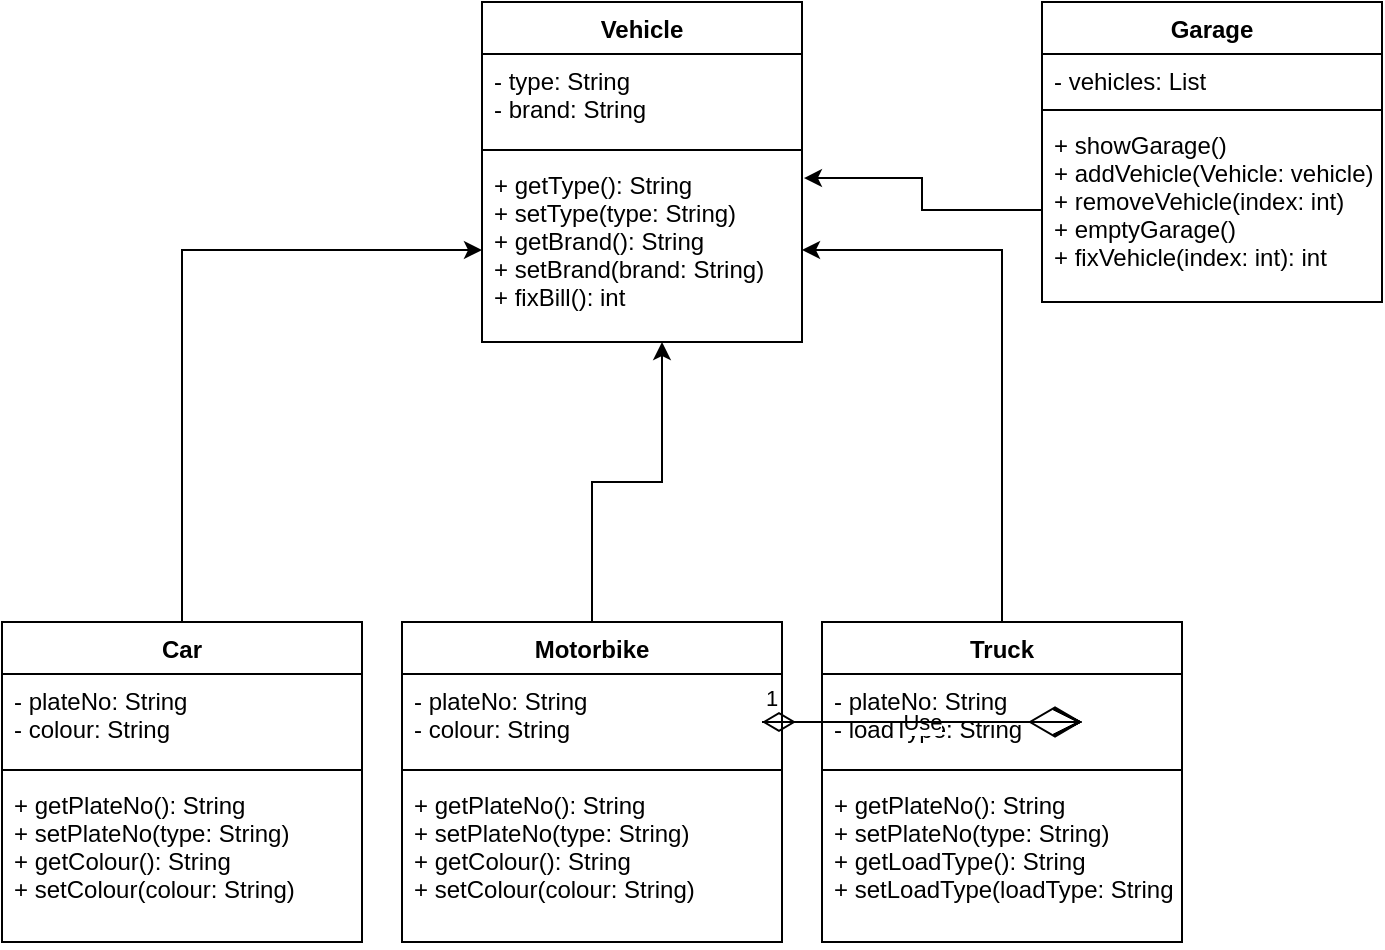 <mxfile version="14.8.3" type="github">
  <diagram id="C5RBs43oDa-KdzZeNtuy" name="Page-1">
    <mxGraphModel dx="1426" dy="825" grid="1" gridSize="10" guides="1" tooltips="1" connect="1" arrows="1" fold="1" page="1" pageScale="1" pageWidth="827" pageHeight="1169" math="0" shadow="0">
      <root>
        <mxCell id="WIyWlLk6GJQsqaUBKTNV-0" />
        <mxCell id="WIyWlLk6GJQsqaUBKTNV-1" parent="WIyWlLk6GJQsqaUBKTNV-0" />
        <mxCell id="edBZbWBzAYMaHG1XOhEO-5" value="Vehicle" style="swimlane;fontStyle=1;align=center;verticalAlign=top;childLayout=stackLayout;horizontal=1;startSize=26;horizontalStack=0;resizeParent=1;resizeParentMax=0;resizeLast=0;collapsible=1;marginBottom=0;" vertex="1" parent="WIyWlLk6GJQsqaUBKTNV-1">
          <mxGeometry x="270" y="60" width="160" height="170" as="geometry" />
        </mxCell>
        <mxCell id="edBZbWBzAYMaHG1XOhEO-6" value="- type: String&#xa;- brand: String" style="text;strokeColor=none;fillColor=none;align=left;verticalAlign=top;spacingLeft=4;spacingRight=4;overflow=hidden;rotatable=0;points=[[0,0.5],[1,0.5]];portConstraint=eastwest;" vertex="1" parent="edBZbWBzAYMaHG1XOhEO-5">
          <mxGeometry y="26" width="160" height="44" as="geometry" />
        </mxCell>
        <mxCell id="edBZbWBzAYMaHG1XOhEO-7" value="" style="line;strokeWidth=1;fillColor=none;align=left;verticalAlign=middle;spacingTop=-1;spacingLeft=3;spacingRight=3;rotatable=0;labelPosition=right;points=[];portConstraint=eastwest;" vertex="1" parent="edBZbWBzAYMaHG1XOhEO-5">
          <mxGeometry y="70" width="160" height="8" as="geometry" />
        </mxCell>
        <mxCell id="edBZbWBzAYMaHG1XOhEO-8" value="+ getType(): String&#xa;+ setType(type: String)&#xa;+ getBrand(): String&#xa;+ setBrand(brand: String)&#xa;+ fixBill(): int" style="text;strokeColor=none;fillColor=none;align=left;verticalAlign=top;spacingLeft=4;spacingRight=4;overflow=hidden;rotatable=0;points=[[0,0.5],[1,0.5]];portConstraint=eastwest;" vertex="1" parent="edBZbWBzAYMaHG1XOhEO-5">
          <mxGeometry y="78" width="160" height="92" as="geometry" />
        </mxCell>
        <mxCell id="edBZbWBzAYMaHG1XOhEO-29" style="edgeStyle=orthogonalEdgeStyle;rounded=0;orthogonalLoop=1;jettySize=auto;html=1;exitX=0.5;exitY=0;exitDx=0;exitDy=0;" edge="1" parent="WIyWlLk6GJQsqaUBKTNV-1" source="edBZbWBzAYMaHG1XOhEO-9" target="edBZbWBzAYMaHG1XOhEO-8">
          <mxGeometry relative="1" as="geometry">
            <Array as="points">
              <mxPoint x="325" y="300" />
              <mxPoint x="360" y="300" />
            </Array>
          </mxGeometry>
        </mxCell>
        <mxCell id="edBZbWBzAYMaHG1XOhEO-9" value="Motorbike" style="swimlane;fontStyle=1;align=center;verticalAlign=top;childLayout=stackLayout;horizontal=1;startSize=26;horizontalStack=0;resizeParent=1;resizeParentMax=0;resizeLast=0;collapsible=1;marginBottom=0;" vertex="1" parent="WIyWlLk6GJQsqaUBKTNV-1">
          <mxGeometry x="230" y="370" width="190" height="160" as="geometry" />
        </mxCell>
        <mxCell id="edBZbWBzAYMaHG1XOhEO-10" value="- plateNo: String&#xa;- colour: String" style="text;strokeColor=none;fillColor=none;align=left;verticalAlign=top;spacingLeft=4;spacingRight=4;overflow=hidden;rotatable=0;points=[[0,0.5],[1,0.5]];portConstraint=eastwest;" vertex="1" parent="edBZbWBzAYMaHG1XOhEO-9">
          <mxGeometry y="26" width="190" height="44" as="geometry" />
        </mxCell>
        <mxCell id="edBZbWBzAYMaHG1XOhEO-11" value="" style="line;strokeWidth=1;fillColor=none;align=left;verticalAlign=middle;spacingTop=-1;spacingLeft=3;spacingRight=3;rotatable=0;labelPosition=right;points=[];portConstraint=eastwest;" vertex="1" parent="edBZbWBzAYMaHG1XOhEO-9">
          <mxGeometry y="70" width="190" height="8" as="geometry" />
        </mxCell>
        <mxCell id="edBZbWBzAYMaHG1XOhEO-12" value="+ getPlateNo(): String&#xa;+ setPlateNo(type: String)&#xa;+ getColour(): String&#xa;+ setColour(colour: String)&#xa;" style="text;strokeColor=none;fillColor=none;align=left;verticalAlign=top;spacingLeft=4;spacingRight=4;overflow=hidden;rotatable=0;points=[[0,0.5],[1,0.5]];portConstraint=eastwest;" vertex="1" parent="edBZbWBzAYMaHG1XOhEO-9">
          <mxGeometry y="78" width="190" height="82" as="geometry" />
        </mxCell>
        <mxCell id="edBZbWBzAYMaHG1XOhEO-27" style="edgeStyle=orthogonalEdgeStyle;rounded=0;orthogonalLoop=1;jettySize=auto;html=1;" edge="1" parent="WIyWlLk6GJQsqaUBKTNV-1" source="edBZbWBzAYMaHG1XOhEO-13" target="edBZbWBzAYMaHG1XOhEO-8">
          <mxGeometry relative="1" as="geometry">
            <mxPoint x="120" y="160" as="targetPoint" />
          </mxGeometry>
        </mxCell>
        <mxCell id="edBZbWBzAYMaHG1XOhEO-13" value="Car" style="swimlane;fontStyle=1;align=center;verticalAlign=top;childLayout=stackLayout;horizontal=1;startSize=26;horizontalStack=0;resizeParent=1;resizeParentMax=0;resizeLast=0;collapsible=1;marginBottom=0;" vertex="1" parent="WIyWlLk6GJQsqaUBKTNV-1">
          <mxGeometry x="30" y="370" width="180" height="160" as="geometry" />
        </mxCell>
        <mxCell id="edBZbWBzAYMaHG1XOhEO-14" value="- plateNo: String&#xa;- colour: String" style="text;strokeColor=none;fillColor=none;align=left;verticalAlign=top;spacingLeft=4;spacingRight=4;overflow=hidden;rotatable=0;points=[[0,0.5],[1,0.5]];portConstraint=eastwest;" vertex="1" parent="edBZbWBzAYMaHG1XOhEO-13">
          <mxGeometry y="26" width="180" height="44" as="geometry" />
        </mxCell>
        <mxCell id="edBZbWBzAYMaHG1XOhEO-15" value="" style="line;strokeWidth=1;fillColor=none;align=left;verticalAlign=middle;spacingTop=-1;spacingLeft=3;spacingRight=3;rotatable=0;labelPosition=right;points=[];portConstraint=eastwest;" vertex="1" parent="edBZbWBzAYMaHG1XOhEO-13">
          <mxGeometry y="70" width="180" height="8" as="geometry" />
        </mxCell>
        <mxCell id="edBZbWBzAYMaHG1XOhEO-16" value="+ getPlateNo(): String&#xa;+ setPlateNo(type: String)&#xa;+ getColour(): String&#xa;+ setColour(colour: String)&#xa;" style="text;strokeColor=none;fillColor=none;align=left;verticalAlign=top;spacingLeft=4;spacingRight=4;overflow=hidden;rotatable=0;points=[[0,0.5],[1,0.5]];portConstraint=eastwest;" vertex="1" parent="edBZbWBzAYMaHG1XOhEO-13">
          <mxGeometry y="78" width="180" height="82" as="geometry" />
        </mxCell>
        <mxCell id="edBZbWBzAYMaHG1XOhEO-31" style="edgeStyle=orthogonalEdgeStyle;rounded=0;orthogonalLoop=1;jettySize=auto;html=1;exitX=0.5;exitY=0;exitDx=0;exitDy=0;" edge="1" parent="WIyWlLk6GJQsqaUBKTNV-1" source="edBZbWBzAYMaHG1XOhEO-17" target="edBZbWBzAYMaHG1XOhEO-8">
          <mxGeometry relative="1" as="geometry" />
        </mxCell>
        <mxCell id="edBZbWBzAYMaHG1XOhEO-17" value="Truck" style="swimlane;fontStyle=1;align=center;verticalAlign=top;childLayout=stackLayout;horizontal=1;startSize=26;horizontalStack=0;resizeParent=1;resizeParentMax=0;resizeLast=0;collapsible=1;marginBottom=0;" vertex="1" parent="WIyWlLk6GJQsqaUBKTNV-1">
          <mxGeometry x="440" y="370" width="180" height="160" as="geometry" />
        </mxCell>
        <mxCell id="edBZbWBzAYMaHG1XOhEO-18" value="- plateNo: String&#xa;- loadType: String" style="text;strokeColor=none;fillColor=none;align=left;verticalAlign=top;spacingLeft=4;spacingRight=4;overflow=hidden;rotatable=0;points=[[0,0.5],[1,0.5]];portConstraint=eastwest;" vertex="1" parent="edBZbWBzAYMaHG1XOhEO-17">
          <mxGeometry y="26" width="180" height="44" as="geometry" />
        </mxCell>
        <mxCell id="edBZbWBzAYMaHG1XOhEO-19" value="" style="line;strokeWidth=1;fillColor=none;align=left;verticalAlign=middle;spacingTop=-1;spacingLeft=3;spacingRight=3;rotatable=0;labelPosition=right;points=[];portConstraint=eastwest;" vertex="1" parent="edBZbWBzAYMaHG1XOhEO-17">
          <mxGeometry y="70" width="180" height="8" as="geometry" />
        </mxCell>
        <mxCell id="edBZbWBzAYMaHG1XOhEO-20" value="+ getPlateNo(): String&#xa;+ setPlateNo(type: String)&#xa;+ getLoadType(): String&#xa;+ setLoadType(loadType: String)&#xa;" style="text;strokeColor=none;fillColor=none;align=left;verticalAlign=top;spacingLeft=4;spacingRight=4;overflow=hidden;rotatable=0;points=[[0,0.5],[1,0.5]];portConstraint=eastwest;" vertex="1" parent="edBZbWBzAYMaHG1XOhEO-17">
          <mxGeometry y="78" width="180" height="82" as="geometry" />
        </mxCell>
        <mxCell id="edBZbWBzAYMaHG1XOhEO-21" value="Garage" style="swimlane;fontStyle=1;align=center;verticalAlign=top;childLayout=stackLayout;horizontal=1;startSize=26;horizontalStack=0;resizeParent=1;resizeParentMax=0;resizeLast=0;collapsible=1;marginBottom=0;" vertex="1" parent="WIyWlLk6GJQsqaUBKTNV-1">
          <mxGeometry x="550" y="60" width="170" height="150" as="geometry" />
        </mxCell>
        <mxCell id="edBZbWBzAYMaHG1XOhEO-22" value="- vehicles: List" style="text;strokeColor=none;fillColor=none;align=left;verticalAlign=top;spacingLeft=4;spacingRight=4;overflow=hidden;rotatable=0;points=[[0,0.5],[1,0.5]];portConstraint=eastwest;" vertex="1" parent="edBZbWBzAYMaHG1XOhEO-21">
          <mxGeometry y="26" width="170" height="24" as="geometry" />
        </mxCell>
        <mxCell id="edBZbWBzAYMaHG1XOhEO-23" value="" style="line;strokeWidth=1;fillColor=none;align=left;verticalAlign=middle;spacingTop=-1;spacingLeft=3;spacingRight=3;rotatable=0;labelPosition=right;points=[];portConstraint=eastwest;" vertex="1" parent="edBZbWBzAYMaHG1XOhEO-21">
          <mxGeometry y="50" width="170" height="8" as="geometry" />
        </mxCell>
        <mxCell id="edBZbWBzAYMaHG1XOhEO-24" value="+ showGarage()&#xa;+ addVehicle(Vehicle: vehicle)&#xa;+ removeVehicle(index: int)&#xa;+ emptyGarage()&#xa;+ fixVehicle(index: int): int" style="text;strokeColor=none;fillColor=none;align=left;verticalAlign=top;spacingLeft=4;spacingRight=4;overflow=hidden;rotatable=0;points=[[0,0.5],[1,0.5]];portConstraint=eastwest;" vertex="1" parent="edBZbWBzAYMaHG1XOhEO-21">
          <mxGeometry y="58" width="170" height="92" as="geometry" />
        </mxCell>
        <mxCell id="edBZbWBzAYMaHG1XOhEO-25" value="Use" style="endArrow=open;endSize=12;dashed=1;html=1;" edge="1" parent="WIyWlLk6GJQsqaUBKTNV-1">
          <mxGeometry width="160" relative="1" as="geometry">
            <mxPoint x="410" y="420" as="sourcePoint" />
            <mxPoint x="570" y="420" as="targetPoint" />
          </mxGeometry>
        </mxCell>
        <mxCell id="edBZbWBzAYMaHG1XOhEO-26" value="Use" style="endArrow=open;endSize=12;dashed=1;html=1;" edge="1" parent="WIyWlLk6GJQsqaUBKTNV-1">
          <mxGeometry width="160" relative="1" as="geometry">
            <mxPoint x="410" y="420" as="sourcePoint" />
            <mxPoint x="570" y="420" as="targetPoint" />
          </mxGeometry>
        </mxCell>
        <mxCell id="edBZbWBzAYMaHG1XOhEO-28" value="Use" style="endArrow=open;endSize=12;dashed=1;html=1;" edge="1" parent="WIyWlLk6GJQsqaUBKTNV-1">
          <mxGeometry width="160" relative="1" as="geometry">
            <mxPoint x="410" y="420" as="sourcePoint" />
            <mxPoint x="570" y="420" as="targetPoint" />
          </mxGeometry>
        </mxCell>
        <mxCell id="edBZbWBzAYMaHG1XOhEO-30" value="Use" style="endArrow=open;endSize=12;dashed=1;html=1;" edge="1" parent="WIyWlLk6GJQsqaUBKTNV-1">
          <mxGeometry width="160" relative="1" as="geometry">
            <mxPoint x="410" y="420" as="sourcePoint" />
            <mxPoint x="570" y="420" as="targetPoint" />
          </mxGeometry>
        </mxCell>
        <mxCell id="edBZbWBzAYMaHG1XOhEO-32" value="1" style="endArrow=open;html=1;endSize=12;startArrow=diamondThin;startSize=14;startFill=0;edgeStyle=orthogonalEdgeStyle;align=left;verticalAlign=bottom;" edge="1" parent="WIyWlLk6GJQsqaUBKTNV-1">
          <mxGeometry x="-1" y="3" relative="1" as="geometry">
            <mxPoint x="410" y="420" as="sourcePoint" />
            <mxPoint x="570" y="420" as="targetPoint" />
          </mxGeometry>
        </mxCell>
        <mxCell id="edBZbWBzAYMaHG1XOhEO-33" value="" style="endArrow=diamondThin;endFill=0;endSize=24;html=1;" edge="1" parent="WIyWlLk6GJQsqaUBKTNV-1">
          <mxGeometry width="160" relative="1" as="geometry">
            <mxPoint x="410" y="420" as="sourcePoint" />
            <mxPoint x="570" y="420" as="targetPoint" />
          </mxGeometry>
        </mxCell>
        <mxCell id="edBZbWBzAYMaHG1XOhEO-34" style="edgeStyle=orthogonalEdgeStyle;rounded=0;orthogonalLoop=1;jettySize=auto;html=1;exitX=0;exitY=0.5;exitDx=0;exitDy=0;entryX=1.006;entryY=0.109;entryDx=0;entryDy=0;entryPerimeter=0;" edge="1" parent="WIyWlLk6GJQsqaUBKTNV-1" source="edBZbWBzAYMaHG1XOhEO-24" target="edBZbWBzAYMaHG1XOhEO-8">
          <mxGeometry relative="1" as="geometry" />
        </mxCell>
      </root>
    </mxGraphModel>
  </diagram>
</mxfile>
